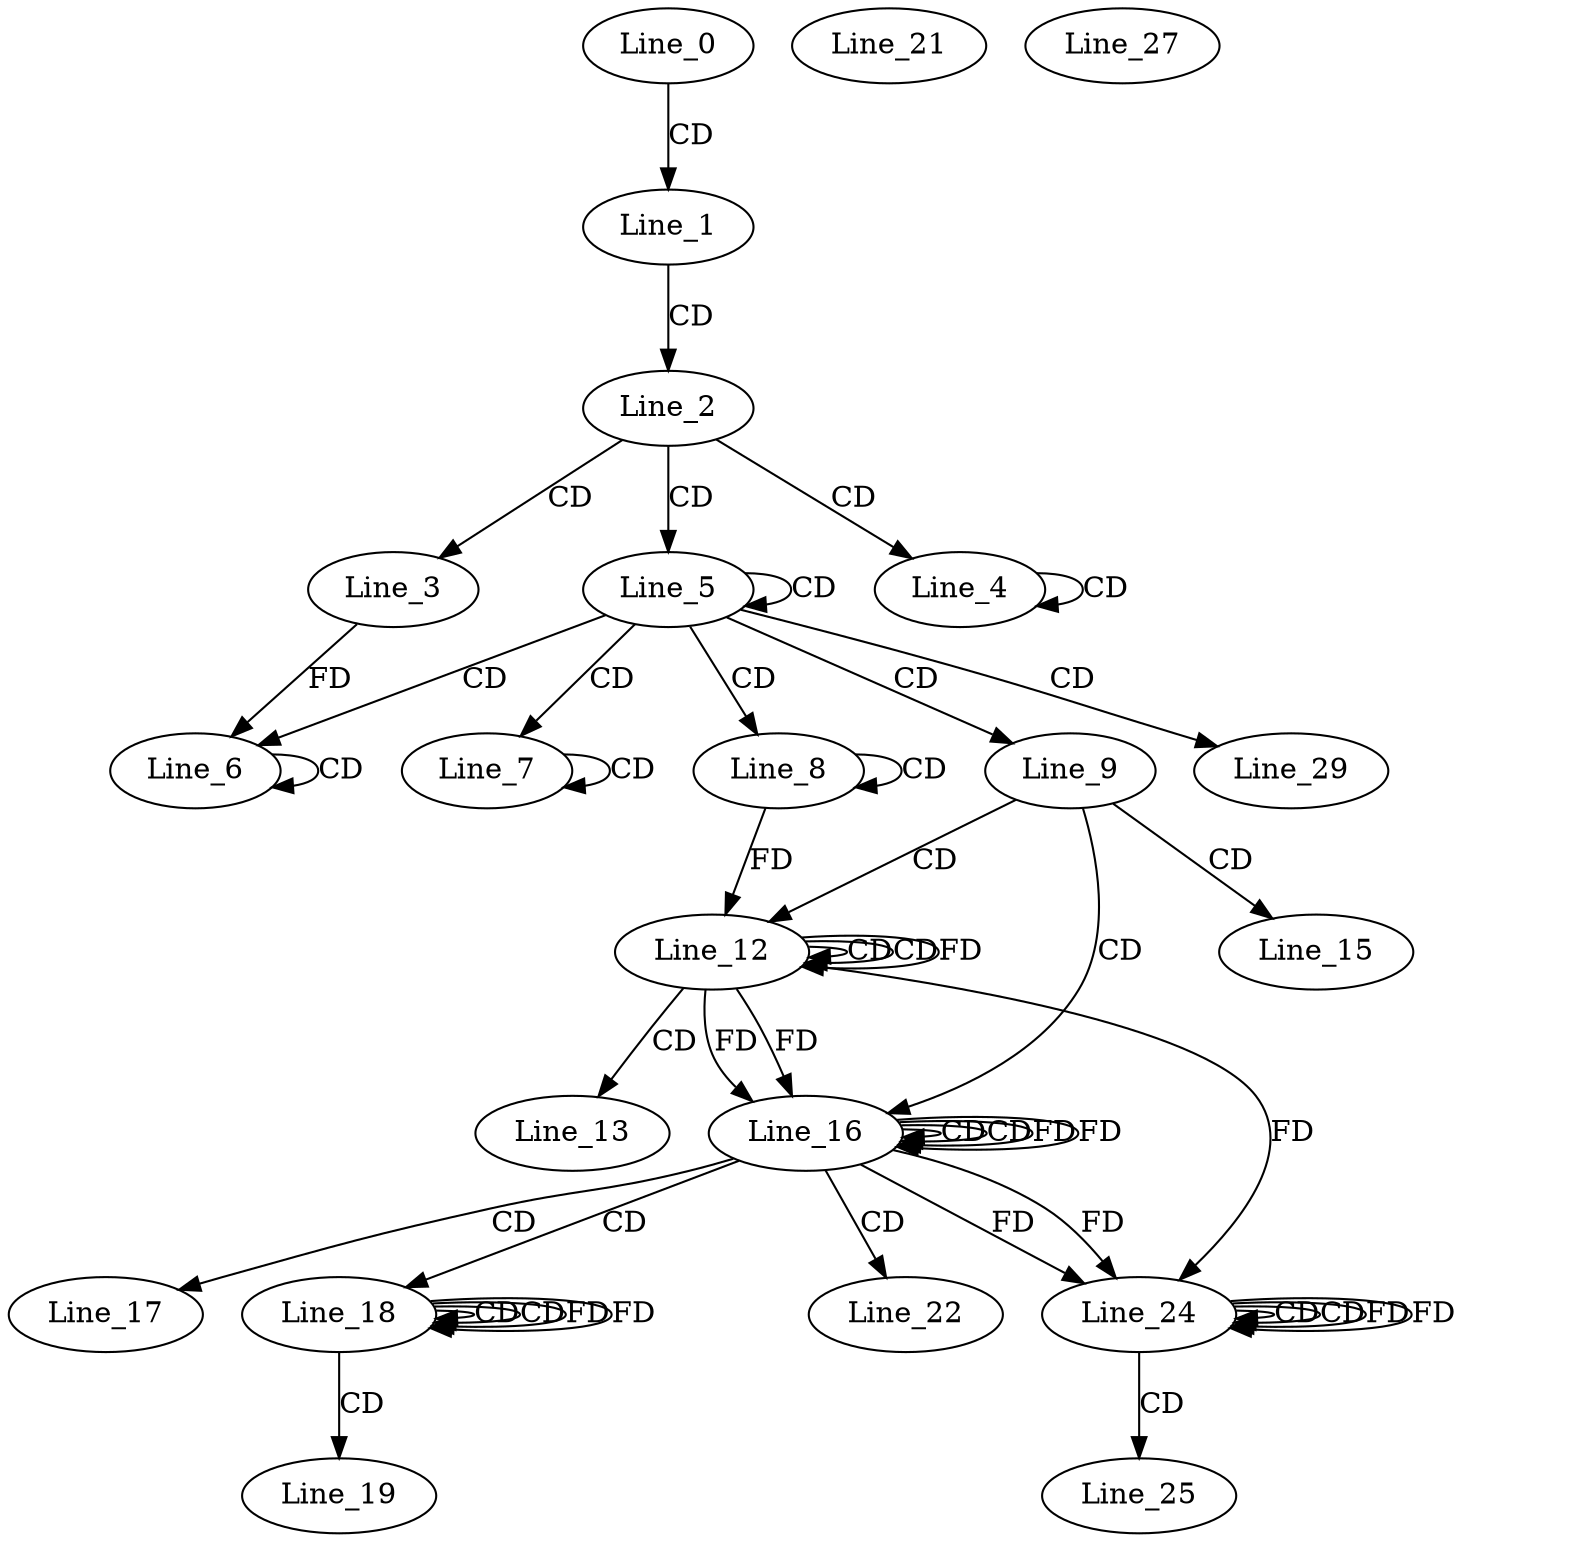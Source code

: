 digraph G {
  Line_0;
  Line_1;
  Line_2;
  Line_3;
  Line_4;
  Line_4;
  Line_5;
  Line_6;
  Line_6;
  Line_6;
  Line_7;
  Line_7;
  Line_8;
  Line_8;
  Line_9;
  Line_12;
  Line_12;
  Line_12;
  Line_13;
  Line_15;
  Line_16;
  Line_16;
  Line_16;
  Line_17;
  Line_18;
  Line_18;
  Line_18;
  Line_19;
  Line_21;
  Line_22;
  Line_24;
  Line_24;
  Line_24;
  Line_25;
  Line_27;
  Line_29;
  Line_0 -> Line_1 [ label="CD" ];
  Line_1 -> Line_2 [ label="CD" ];
  Line_2 -> Line_3 [ label="CD" ];
  Line_2 -> Line_4 [ label="CD" ];
  Line_4 -> Line_4 [ label="CD" ];
  Line_2 -> Line_5 [ label="CD" ];
  Line_5 -> Line_5 [ label="CD" ];
  Line_5 -> Line_6 [ label="CD" ];
  Line_6 -> Line_6 [ label="CD" ];
  Line_3 -> Line_6 [ label="FD" ];
  Line_5 -> Line_7 [ label="CD" ];
  Line_7 -> Line_7 [ label="CD" ];
  Line_5 -> Line_8 [ label="CD" ];
  Line_8 -> Line_8 [ label="CD" ];
  Line_5 -> Line_9 [ label="CD" ];
  Line_9 -> Line_12 [ label="CD" ];
  Line_12 -> Line_12 [ label="CD" ];
  Line_8 -> Line_12 [ label="FD" ];
  Line_12 -> Line_12 [ label="CD" ];
  Line_12 -> Line_12 [ label="FD" ];
  Line_12 -> Line_13 [ label="CD" ];
  Line_9 -> Line_15 [ label="CD" ];
  Line_9 -> Line_16 [ label="CD" ];
  Line_16 -> Line_16 [ label="CD" ];
  Line_12 -> Line_16 [ label="FD" ];
  Line_16 -> Line_16 [ label="CD" ];
  Line_16 -> Line_16 [ label="FD" ];
  Line_12 -> Line_16 [ label="FD" ];
  Line_16 -> Line_17 [ label="CD" ];
  Line_16 -> Line_18 [ label="CD" ];
  Line_18 -> Line_18 [ label="CD" ];
  Line_18 -> Line_18 [ label="CD" ];
  Line_18 -> Line_18 [ label="FD" ];
  Line_18 -> Line_19 [ label="CD" ];
  Line_16 -> Line_22 [ label="CD" ];
  Line_24 -> Line_24 [ label="CD" ];
  Line_16 -> Line_24 [ label="FD" ];
  Line_12 -> Line_24 [ label="FD" ];
  Line_24 -> Line_24 [ label="CD" ];
  Line_24 -> Line_24 [ label="FD" ];
  Line_16 -> Line_24 [ label="FD" ];
  Line_24 -> Line_25 [ label="CD" ];
  Line_5 -> Line_29 [ label="CD" ];
  Line_16 -> Line_16 [ label="FD" ];
  Line_18 -> Line_18 [ label="FD" ];
  Line_24 -> Line_24 [ label="FD" ];
}
